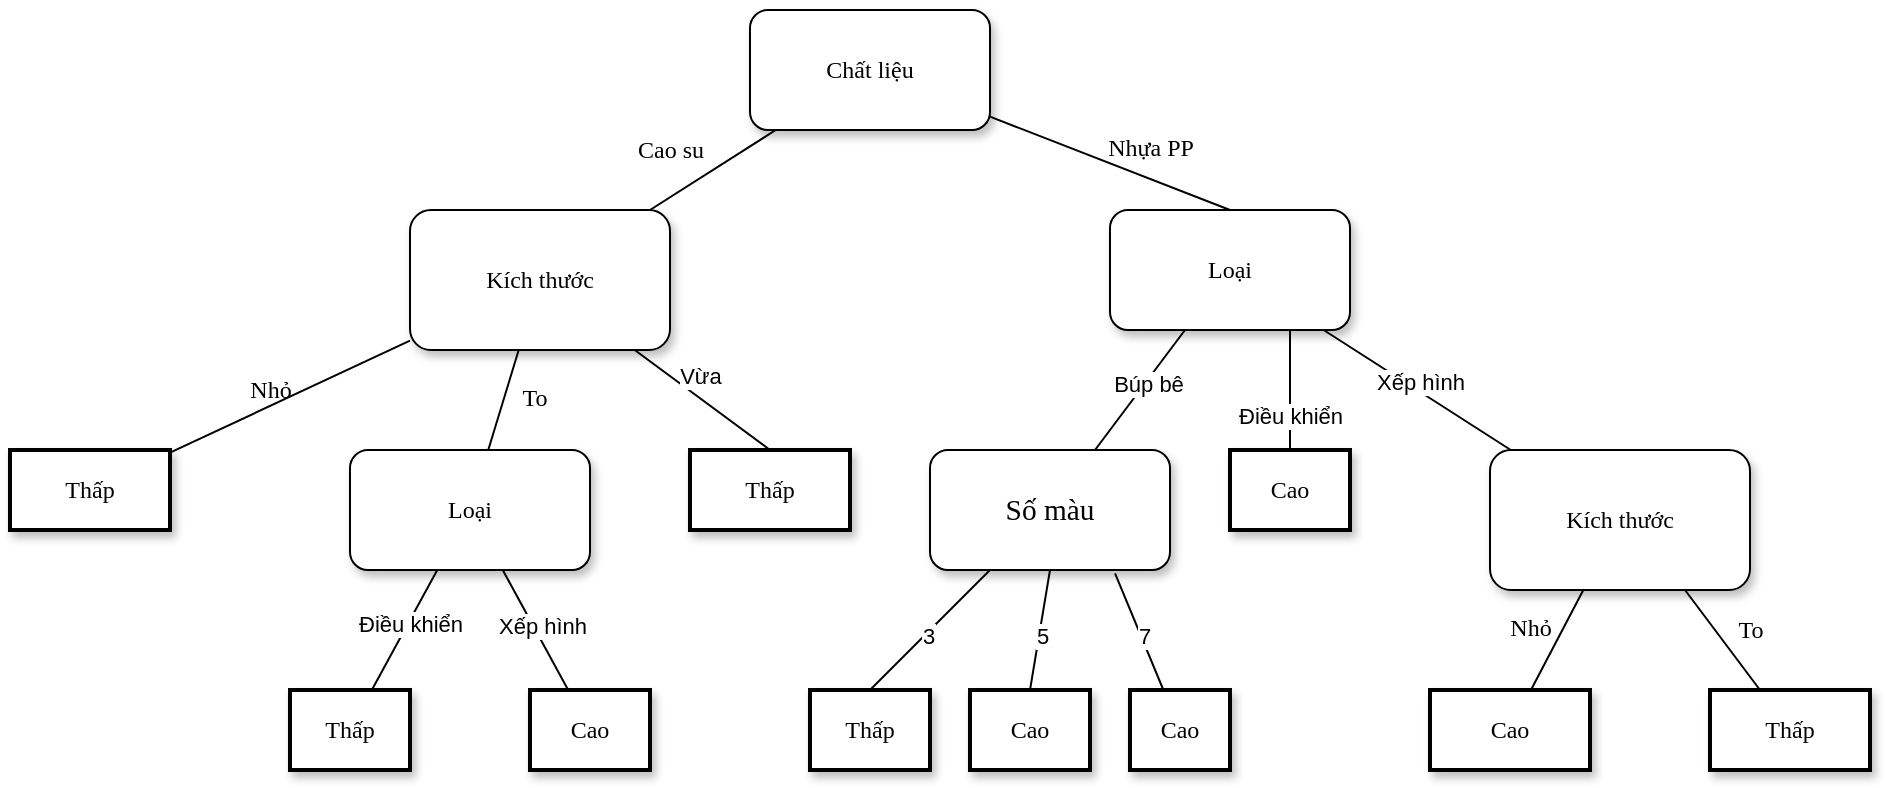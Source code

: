 <mxfile version="24.5.4" type="github">
  <diagram name="Page-1" id="10a91c8b-09ff-31b1-d368-03940ed4cc9e">
    <mxGraphModel dx="1050" dy="522" grid="1" gridSize="10" guides="1" tooltips="1" connect="1" arrows="1" fold="1" page="1" pageScale="1" pageWidth="1100" pageHeight="850" background="none" math="0" shadow="0">
      <root>
        <mxCell id="0" />
        <mxCell id="1" parent="0" />
        <mxCell id="A8scdIbVoGo1jS-KfTbk-1" value="Chất liệu" style="whiteSpace=wrap;html=1;rounded=1;shadow=1;labelBackgroundColor=none;strokeWidth=1;fontFamily=Verdana;fontSize=12;align=center;" vertex="1" parent="1">
          <mxGeometry x="720" y="60" width="120" height="60" as="geometry" />
        </mxCell>
        <mxCell id="A8scdIbVoGo1jS-KfTbk-2" value="Kích thước" style="whiteSpace=wrap;html=1;rounded=1;shadow=1;labelBackgroundColor=none;strokeWidth=1;fontFamily=Verdana;fontSize=12;align=center;" vertex="1" parent="1">
          <mxGeometry x="550" y="160" width="130" height="70" as="geometry" />
        </mxCell>
        <mxCell id="A8scdIbVoGo1jS-KfTbk-4" value="Nhựa PP" style="rounded=0;html=1;labelBackgroundColor=none;startArrow=none;startFill=0;startSize=5;endArrow=none;endFill=0;endSize=5;jettySize=auto;orthogonalLoop=1;strokeWidth=1;fontFamily=Verdana;fontSize=12;entryX=0.5;entryY=0;entryDx=0;entryDy=0;" edge="1" parent="1" source="A8scdIbVoGo1jS-KfTbk-1" target="A8scdIbVoGo1jS-KfTbk-46">
          <mxGeometry x="0.252" y="13" relative="1" as="geometry">
            <mxPoint y="-1" as="offset" />
            <mxPoint x="910.769" y="190" as="targetPoint" />
          </mxGeometry>
        </mxCell>
        <mxCell id="A8scdIbVoGo1jS-KfTbk-5" value="Cao su" style="rounded=0;html=1;labelBackgroundColor=none;startArrow=none;startFill=0;startSize=5;endArrow=none;endFill=0;endSize=5;jettySize=auto;orthogonalLoop=1;strokeWidth=1;fontFamily=Verdana;fontSize=12" edge="1" parent="1" source="A8scdIbVoGo1jS-KfTbk-1" target="A8scdIbVoGo1jS-KfTbk-2">
          <mxGeometry x="0.341" y="-20" relative="1" as="geometry">
            <mxPoint as="offset" />
          </mxGeometry>
        </mxCell>
        <mxCell id="A8scdIbVoGo1jS-KfTbk-9" value="Nhỏ" style="rounded=0;html=1;labelBackgroundColor=none;startArrow=none;startFill=0;startSize=5;endArrow=none;endFill=0;endSize=5;jettySize=auto;orthogonalLoop=1;strokeWidth=1;fontFamily=Verdana;fontSize=12" edge="1" parent="1" source="A8scdIbVoGo1jS-KfTbk-2" target="A8scdIbVoGo1jS-KfTbk-34">
          <mxGeometry x="0.116" y="-7" relative="1" as="geometry">
            <mxPoint as="offset" />
            <mxPoint x="413.333" y="340" as="targetPoint" />
          </mxGeometry>
        </mxCell>
        <mxCell id="A8scdIbVoGo1jS-KfTbk-10" value="To" style="rounded=0;html=1;labelBackgroundColor=none;startArrow=none;startFill=0;startSize=5;endArrow=none;endFill=0;endSize=5;jettySize=auto;orthogonalLoop=1;strokeWidth=1;fontFamily=Verdana;fontSize=12;" edge="1" parent="1" source="A8scdIbVoGo1jS-KfTbk-2" target="A8scdIbVoGo1jS-KfTbk-37">
          <mxGeometry x="-0.2" y="14" relative="1" as="geometry">
            <mxPoint as="offset" />
            <mxPoint x="550" y="350" as="targetPoint" />
          </mxGeometry>
        </mxCell>
        <mxCell id="A8scdIbVoGo1jS-KfTbk-23" value="" style="endArrow=none;html=1;rounded=0;exitX=0.5;exitY=0;exitDx=0;exitDy=0;" edge="1" parent="1" source="A8scdIbVoGo1jS-KfTbk-26" target="A8scdIbVoGo1jS-KfTbk-2">
          <mxGeometry width="50" height="50" relative="1" as="geometry">
            <mxPoint x="546.667" y="280" as="sourcePoint" />
            <mxPoint x="440" y="270" as="targetPoint" />
          </mxGeometry>
        </mxCell>
        <mxCell id="A8scdIbVoGo1jS-KfTbk-24" value="Vừa" style="edgeLabel;html=1;align=center;verticalAlign=middle;resizable=0;points=[];" vertex="1" connectable="0" parent="A8scdIbVoGo1jS-KfTbk-23">
          <mxGeometry x="-0.257" relative="1" as="geometry">
            <mxPoint x="-10" y="-19" as="offset" />
          </mxGeometry>
        </mxCell>
        <mxCell id="A8scdIbVoGo1jS-KfTbk-26" value="&lt;span&gt;Thấp&lt;/span&gt;" style="whiteSpace=wrap;html=1;rounded=0;shadow=1;labelBackgroundColor=none;strokeWidth=2;fontFamily=Verdana;fontSize=12;align=center;" vertex="1" parent="1">
          <mxGeometry x="690" y="280" width="80" height="40" as="geometry" />
        </mxCell>
        <mxCell id="A8scdIbVoGo1jS-KfTbk-34" value="&lt;span&gt;Thấp&lt;/span&gt;" style="whiteSpace=wrap;html=1;rounded=0;shadow=1;labelBackgroundColor=none;strokeWidth=2;fontFamily=Verdana;fontSize=12;align=center;" vertex="1" parent="1">
          <mxGeometry x="350" y="280" width="80" height="40" as="geometry" />
        </mxCell>
        <mxCell id="A8scdIbVoGo1jS-KfTbk-37" value="&lt;span&gt;Loại&lt;/span&gt;" style="whiteSpace=wrap;html=1;rounded=1;shadow=1;labelBackgroundColor=none;strokeWidth=1;fontFamily=Verdana;fontSize=12;align=center;" vertex="1" parent="1">
          <mxGeometry x="520" y="280" width="120" height="60" as="geometry" />
        </mxCell>
        <mxCell id="A8scdIbVoGo1jS-KfTbk-38" value="&lt;span&gt;Thấp&lt;/span&gt;" style="whiteSpace=wrap;html=1;rounded=0;shadow=1;labelBackgroundColor=none;strokeWidth=2;fontFamily=Verdana;fontSize=12;align=center;" vertex="1" parent="1">
          <mxGeometry x="490" y="400" width="60" height="40" as="geometry" />
        </mxCell>
        <mxCell id="A8scdIbVoGo1jS-KfTbk-39" value="" style="endArrow=none;html=1;rounded=0;" edge="1" source="A8scdIbVoGo1jS-KfTbk-38" target="A8scdIbVoGo1jS-KfTbk-37" parent="1">
          <mxGeometry width="50" height="50" relative="1" as="geometry">
            <mxPoint x="370" y="620" as="sourcePoint" />
            <mxPoint x="420" y="570" as="targetPoint" />
          </mxGeometry>
        </mxCell>
        <mxCell id="A8scdIbVoGo1jS-KfTbk-40" value="Điều khiển" style="edgeLabel;html=1;align=center;verticalAlign=middle;resizable=0;points=[];" vertex="1" connectable="0" parent="A8scdIbVoGo1jS-KfTbk-39">
          <mxGeometry x="0.128" y="-1" relative="1" as="geometry">
            <mxPoint as="offset" />
          </mxGeometry>
        </mxCell>
        <mxCell id="A8scdIbVoGo1jS-KfTbk-41" value="&lt;span&gt;Cao&lt;/span&gt;" style="whiteSpace=wrap;html=1;rounded=0;shadow=1;labelBackgroundColor=none;strokeWidth=2;fontFamily=Verdana;fontSize=12;align=center;" vertex="1" parent="1">
          <mxGeometry x="610" y="400" width="60" height="40" as="geometry" />
        </mxCell>
        <mxCell id="A8scdIbVoGo1jS-KfTbk-42" value="" style="endArrow=none;html=1;rounded=0;" edge="1" source="A8scdIbVoGo1jS-KfTbk-41" target="A8scdIbVoGo1jS-KfTbk-37" parent="1">
          <mxGeometry width="50" height="50" relative="1" as="geometry">
            <mxPoint x="590" y="630" as="sourcePoint" />
            <mxPoint x="640" y="580" as="targetPoint" />
          </mxGeometry>
        </mxCell>
        <mxCell id="A8scdIbVoGo1jS-KfTbk-43" value="Xếp hình" style="edgeLabel;html=1;align=center;verticalAlign=middle;resizable=0;points=[];" vertex="1" connectable="0" parent="A8scdIbVoGo1jS-KfTbk-42">
          <mxGeometry x="0.012" y="-4" relative="1" as="geometry">
            <mxPoint as="offset" />
          </mxGeometry>
        </mxCell>
        <mxCell id="A8scdIbVoGo1jS-KfTbk-46" value="&lt;span&gt;Loại&lt;/span&gt;" style="whiteSpace=wrap;html=1;rounded=1;shadow=1;labelBackgroundColor=none;strokeWidth=1;fontFamily=Verdana;fontSize=12;align=center;" vertex="1" parent="1">
          <mxGeometry x="900" y="160" width="120" height="60" as="geometry" />
        </mxCell>
        <mxCell id="A8scdIbVoGo1jS-KfTbk-47" value="&lt;span&gt;Cao&lt;/span&gt;" style="whiteSpace=wrap;html=1;rounded=0;shadow=1;labelBackgroundColor=none;strokeWidth=2;fontFamily=Verdana;fontSize=12;align=center;" vertex="1" parent="1">
          <mxGeometry x="960" y="280" width="60" height="40" as="geometry" />
        </mxCell>
        <mxCell id="A8scdIbVoGo1jS-KfTbk-48" value="" style="endArrow=none;html=1;rounded=0;" edge="1" source="A8scdIbVoGo1jS-KfTbk-55" target="A8scdIbVoGo1jS-KfTbk-46" parent="1">
          <mxGeometry width="50" height="50" relative="1" as="geometry">
            <mxPoint x="840" y="310" as="sourcePoint" />
            <mxPoint x="730" y="340" as="targetPoint" />
          </mxGeometry>
        </mxCell>
        <mxCell id="A8scdIbVoGo1jS-KfTbk-49" value="Búp bê" style="edgeLabel;html=1;align=center;verticalAlign=middle;resizable=0;points=[];" vertex="1" connectable="0" parent="A8scdIbVoGo1jS-KfTbk-48">
          <mxGeometry x="0.128" y="-1" relative="1" as="geometry">
            <mxPoint as="offset" />
          </mxGeometry>
        </mxCell>
        <mxCell id="A8scdIbVoGo1jS-KfTbk-51" value="" style="endArrow=none;html=1;rounded=0;" edge="1" source="A8scdIbVoGo1jS-KfTbk-68" target="A8scdIbVoGo1jS-KfTbk-46" parent="1">
          <mxGeometry width="50" height="50" relative="1" as="geometry">
            <mxPoint x="1050" y="330" as="sourcePoint" />
            <mxPoint x="950" y="350" as="targetPoint" />
          </mxGeometry>
        </mxCell>
        <mxCell id="A8scdIbVoGo1jS-KfTbk-52" value="Xếp hình" style="edgeLabel;html=1;align=center;verticalAlign=middle;resizable=0;points=[];" vertex="1" connectable="0" parent="A8scdIbVoGo1jS-KfTbk-51">
          <mxGeometry x="0.012" y="-4" relative="1" as="geometry">
            <mxPoint as="offset" />
          </mxGeometry>
        </mxCell>
        <mxCell id="A8scdIbVoGo1jS-KfTbk-53" value="" style="endArrow=none;html=1;rounded=0;entryX=0.75;entryY=1;entryDx=0;entryDy=0;" edge="1" parent="1" source="A8scdIbVoGo1jS-KfTbk-47" target="A8scdIbVoGo1jS-KfTbk-46">
          <mxGeometry width="50" height="50" relative="1" as="geometry">
            <mxPoint x="1030" y="320" as="sourcePoint" />
            <mxPoint x="950" y="300" as="targetPoint" />
          </mxGeometry>
        </mxCell>
        <mxCell id="A8scdIbVoGo1jS-KfTbk-54" value="Điều khiển" style="edgeLabel;html=1;align=center;verticalAlign=middle;resizable=0;points=[];" vertex="1" connectable="0" parent="A8scdIbVoGo1jS-KfTbk-53">
          <mxGeometry x="-0.437" relative="1" as="geometry">
            <mxPoint as="offset" />
          </mxGeometry>
        </mxCell>
        <mxCell id="A8scdIbVoGo1jS-KfTbk-55" value="&lt;span style=&quot;font-size:11.0pt;font-family:&lt;br/&gt;&amp;quot;Times New Roman&amp;quot;,serif;mso-fareast-font-family:&amp;quot;Times New Roman&amp;quot;;mso-ansi-language:&lt;br/&gt;EN-US;mso-fareast-language:EN-US;mso-bidi-language:AR-SA&quot; lang=&quot;EN-US&quot;&gt;Số màu&lt;/span&gt;" style="whiteSpace=wrap;html=1;rounded=1;shadow=1;labelBackgroundColor=none;strokeWidth=1;fontFamily=Verdana;fontSize=12;align=center;" vertex="1" parent="1">
          <mxGeometry x="810" y="280" width="120" height="60" as="geometry" />
        </mxCell>
        <mxCell id="A8scdIbVoGo1jS-KfTbk-56" value="" style="endArrow=none;html=1;rounded=0;exitX=0.5;exitY=0;exitDx=0;exitDy=0;" edge="1" parent="1" source="A8scdIbVoGo1jS-KfTbk-57" target="A8scdIbVoGo1jS-KfTbk-55">
          <mxGeometry width="50" height="50" relative="1" as="geometry">
            <mxPoint x="810" y="430" as="sourcePoint" />
            <mxPoint x="960" y="450" as="targetPoint" />
          </mxGeometry>
        </mxCell>
        <mxCell id="A8scdIbVoGo1jS-KfTbk-58" value="3" style="edgeLabel;html=1;align=center;verticalAlign=middle;resizable=0;points=[];" vertex="1" connectable="0" parent="A8scdIbVoGo1jS-KfTbk-56">
          <mxGeometry x="-0.084" y="-1" relative="1" as="geometry">
            <mxPoint as="offset" />
          </mxGeometry>
        </mxCell>
        <mxCell id="A8scdIbVoGo1jS-KfTbk-57" value="&lt;span&gt;Thấp&lt;/span&gt;" style="whiteSpace=wrap;html=1;rounded=0;shadow=1;labelBackgroundColor=none;strokeWidth=2;fontFamily=Verdana;fontSize=12;align=center;" vertex="1" parent="1">
          <mxGeometry x="750" y="400" width="60" height="40" as="geometry" />
        </mxCell>
        <mxCell id="A8scdIbVoGo1jS-KfTbk-61" value="" style="endArrow=none;html=1;rounded=0;exitX=0.5;exitY=0;exitDx=0;exitDy=0;entryX=0.5;entryY=1;entryDx=0;entryDy=0;" edge="1" source="A8scdIbVoGo1jS-KfTbk-63" parent="1" target="A8scdIbVoGo1jS-KfTbk-55">
          <mxGeometry width="50" height="50" relative="1" as="geometry">
            <mxPoint x="920" y="450" as="sourcePoint" />
            <mxPoint x="939" y="400" as="targetPoint" />
          </mxGeometry>
        </mxCell>
        <mxCell id="A8scdIbVoGo1jS-KfTbk-62" value="5" style="edgeLabel;html=1;align=center;verticalAlign=middle;resizable=0;points=[];" vertex="1" connectable="0" parent="A8scdIbVoGo1jS-KfTbk-61">
          <mxGeometry x="-0.084" y="-1" relative="1" as="geometry">
            <mxPoint as="offset" />
          </mxGeometry>
        </mxCell>
        <mxCell id="A8scdIbVoGo1jS-KfTbk-63" value="&lt;span&gt;Cao&lt;/span&gt;" style="whiteSpace=wrap;html=1;rounded=0;shadow=1;labelBackgroundColor=none;strokeWidth=2;fontFamily=Verdana;fontSize=12;align=center;" vertex="1" parent="1">
          <mxGeometry x="830" y="400" width="60" height="40" as="geometry" />
        </mxCell>
        <mxCell id="A8scdIbVoGo1jS-KfTbk-65" value="" style="endArrow=none;html=1;rounded=0;entryX=0.771;entryY=1.029;entryDx=0;entryDy=0;entryPerimeter=0;" edge="1" source="A8scdIbVoGo1jS-KfTbk-67" parent="1" target="A8scdIbVoGo1jS-KfTbk-55">
          <mxGeometry width="50" height="50" relative="1" as="geometry">
            <mxPoint x="935" y="390" as="sourcePoint" />
            <mxPoint x="969" y="380" as="targetPoint" />
          </mxGeometry>
        </mxCell>
        <mxCell id="A8scdIbVoGo1jS-KfTbk-66" value="7" style="edgeLabel;html=1;align=center;verticalAlign=middle;resizable=0;points=[];" vertex="1" connectable="0" parent="A8scdIbVoGo1jS-KfTbk-65">
          <mxGeometry x="-0.084" y="-1" relative="1" as="geometry">
            <mxPoint as="offset" />
          </mxGeometry>
        </mxCell>
        <mxCell id="A8scdIbVoGo1jS-KfTbk-67" value="&lt;span&gt;Cao&lt;/span&gt;" style="whiteSpace=wrap;html=1;rounded=0;shadow=1;labelBackgroundColor=none;strokeWidth=2;fontFamily=Verdana;fontSize=12;align=center;" vertex="1" parent="1">
          <mxGeometry x="910" y="400" width="50" height="40" as="geometry" />
        </mxCell>
        <mxCell id="A8scdIbVoGo1jS-KfTbk-68" value="Kích thước" style="whiteSpace=wrap;html=1;rounded=1;shadow=1;labelBackgroundColor=none;strokeWidth=1;fontFamily=Verdana;fontSize=12;align=center;" vertex="1" parent="1">
          <mxGeometry x="1090" y="280" width="130" height="70" as="geometry" />
        </mxCell>
        <mxCell id="A8scdIbVoGo1jS-KfTbk-73" value="&lt;span&gt;Thấp&lt;/span&gt;" style="whiteSpace=wrap;html=1;rounded=0;shadow=1;labelBackgroundColor=none;strokeWidth=2;fontFamily=Verdana;fontSize=12;align=center;" vertex="1" parent="1">
          <mxGeometry x="1200" y="400" width="80" height="40" as="geometry" />
        </mxCell>
        <mxCell id="A8scdIbVoGo1jS-KfTbk-74" value="Nhỏ" style="rounded=0;html=1;labelBackgroundColor=none;startArrow=none;startFill=0;startSize=5;endArrow=none;endFill=0;endSize=5;jettySize=auto;orthogonalLoop=1;strokeWidth=1;fontFamily=Verdana;fontSize=12" edge="1" target="A8scdIbVoGo1jS-KfTbk-77" parent="1" source="A8scdIbVoGo1jS-KfTbk-68">
          <mxGeometry x="0.066" y="-14" relative="1" as="geometry">
            <mxPoint y="-1" as="offset" />
            <mxPoint x="1249" y="380" as="sourcePoint" />
            <mxPoint x="1070" y="450" as="targetPoint" />
          </mxGeometry>
        </mxCell>
        <mxCell id="A8scdIbVoGo1jS-KfTbk-76" value="To" style="rounded=0;html=1;labelBackgroundColor=none;startArrow=none;startFill=0;startSize=5;endArrow=none;endFill=0;endSize=5;jettySize=auto;orthogonalLoop=1;strokeWidth=1;fontFamily=Verdana;fontSize=12;exitX=0.75;exitY=1;exitDx=0;exitDy=0;" edge="1" target="A8scdIbVoGo1jS-KfTbk-73" parent="1" source="A8scdIbVoGo1jS-KfTbk-68">
          <mxGeometry x="0.136" y="14" relative="1" as="geometry">
            <mxPoint as="offset" />
            <mxPoint x="1213.261" y="470" as="targetPoint" />
            <mxPoint x="1301" y="380" as="sourcePoint" />
          </mxGeometry>
        </mxCell>
        <mxCell id="A8scdIbVoGo1jS-KfTbk-77" value="&lt;span&gt;Cao&lt;/span&gt;" style="whiteSpace=wrap;html=1;rounded=0;shadow=1;labelBackgroundColor=none;strokeWidth=2;fontFamily=Verdana;fontSize=12;align=center;" vertex="1" parent="1">
          <mxGeometry x="1060" y="400" width="80" height="40" as="geometry" />
        </mxCell>
      </root>
    </mxGraphModel>
  </diagram>
</mxfile>
